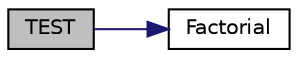 digraph "TEST"
{
  edge [fontname="Helvetica",fontsize="10",labelfontname="Helvetica",labelfontsize="10"];
  node [fontname="Helvetica",fontsize="10",shape=record];
  rankdir="LR";
  Node6 [label="TEST",height=0.2,width=0.4,color="black", fillcolor="grey75", style="filled", fontcolor="black"];
  Node6 -> Node7 [color="midnightblue",fontsize="10",style="solid",fontname="Helvetica"];
  Node7 [label="Factorial",height=0.2,width=0.4,color="black", fillcolor="white", style="filled",URL="$d2/da5/sample1_8cc.html#a0e7da4d7a69c5b5afb707807aa177017"];
}
